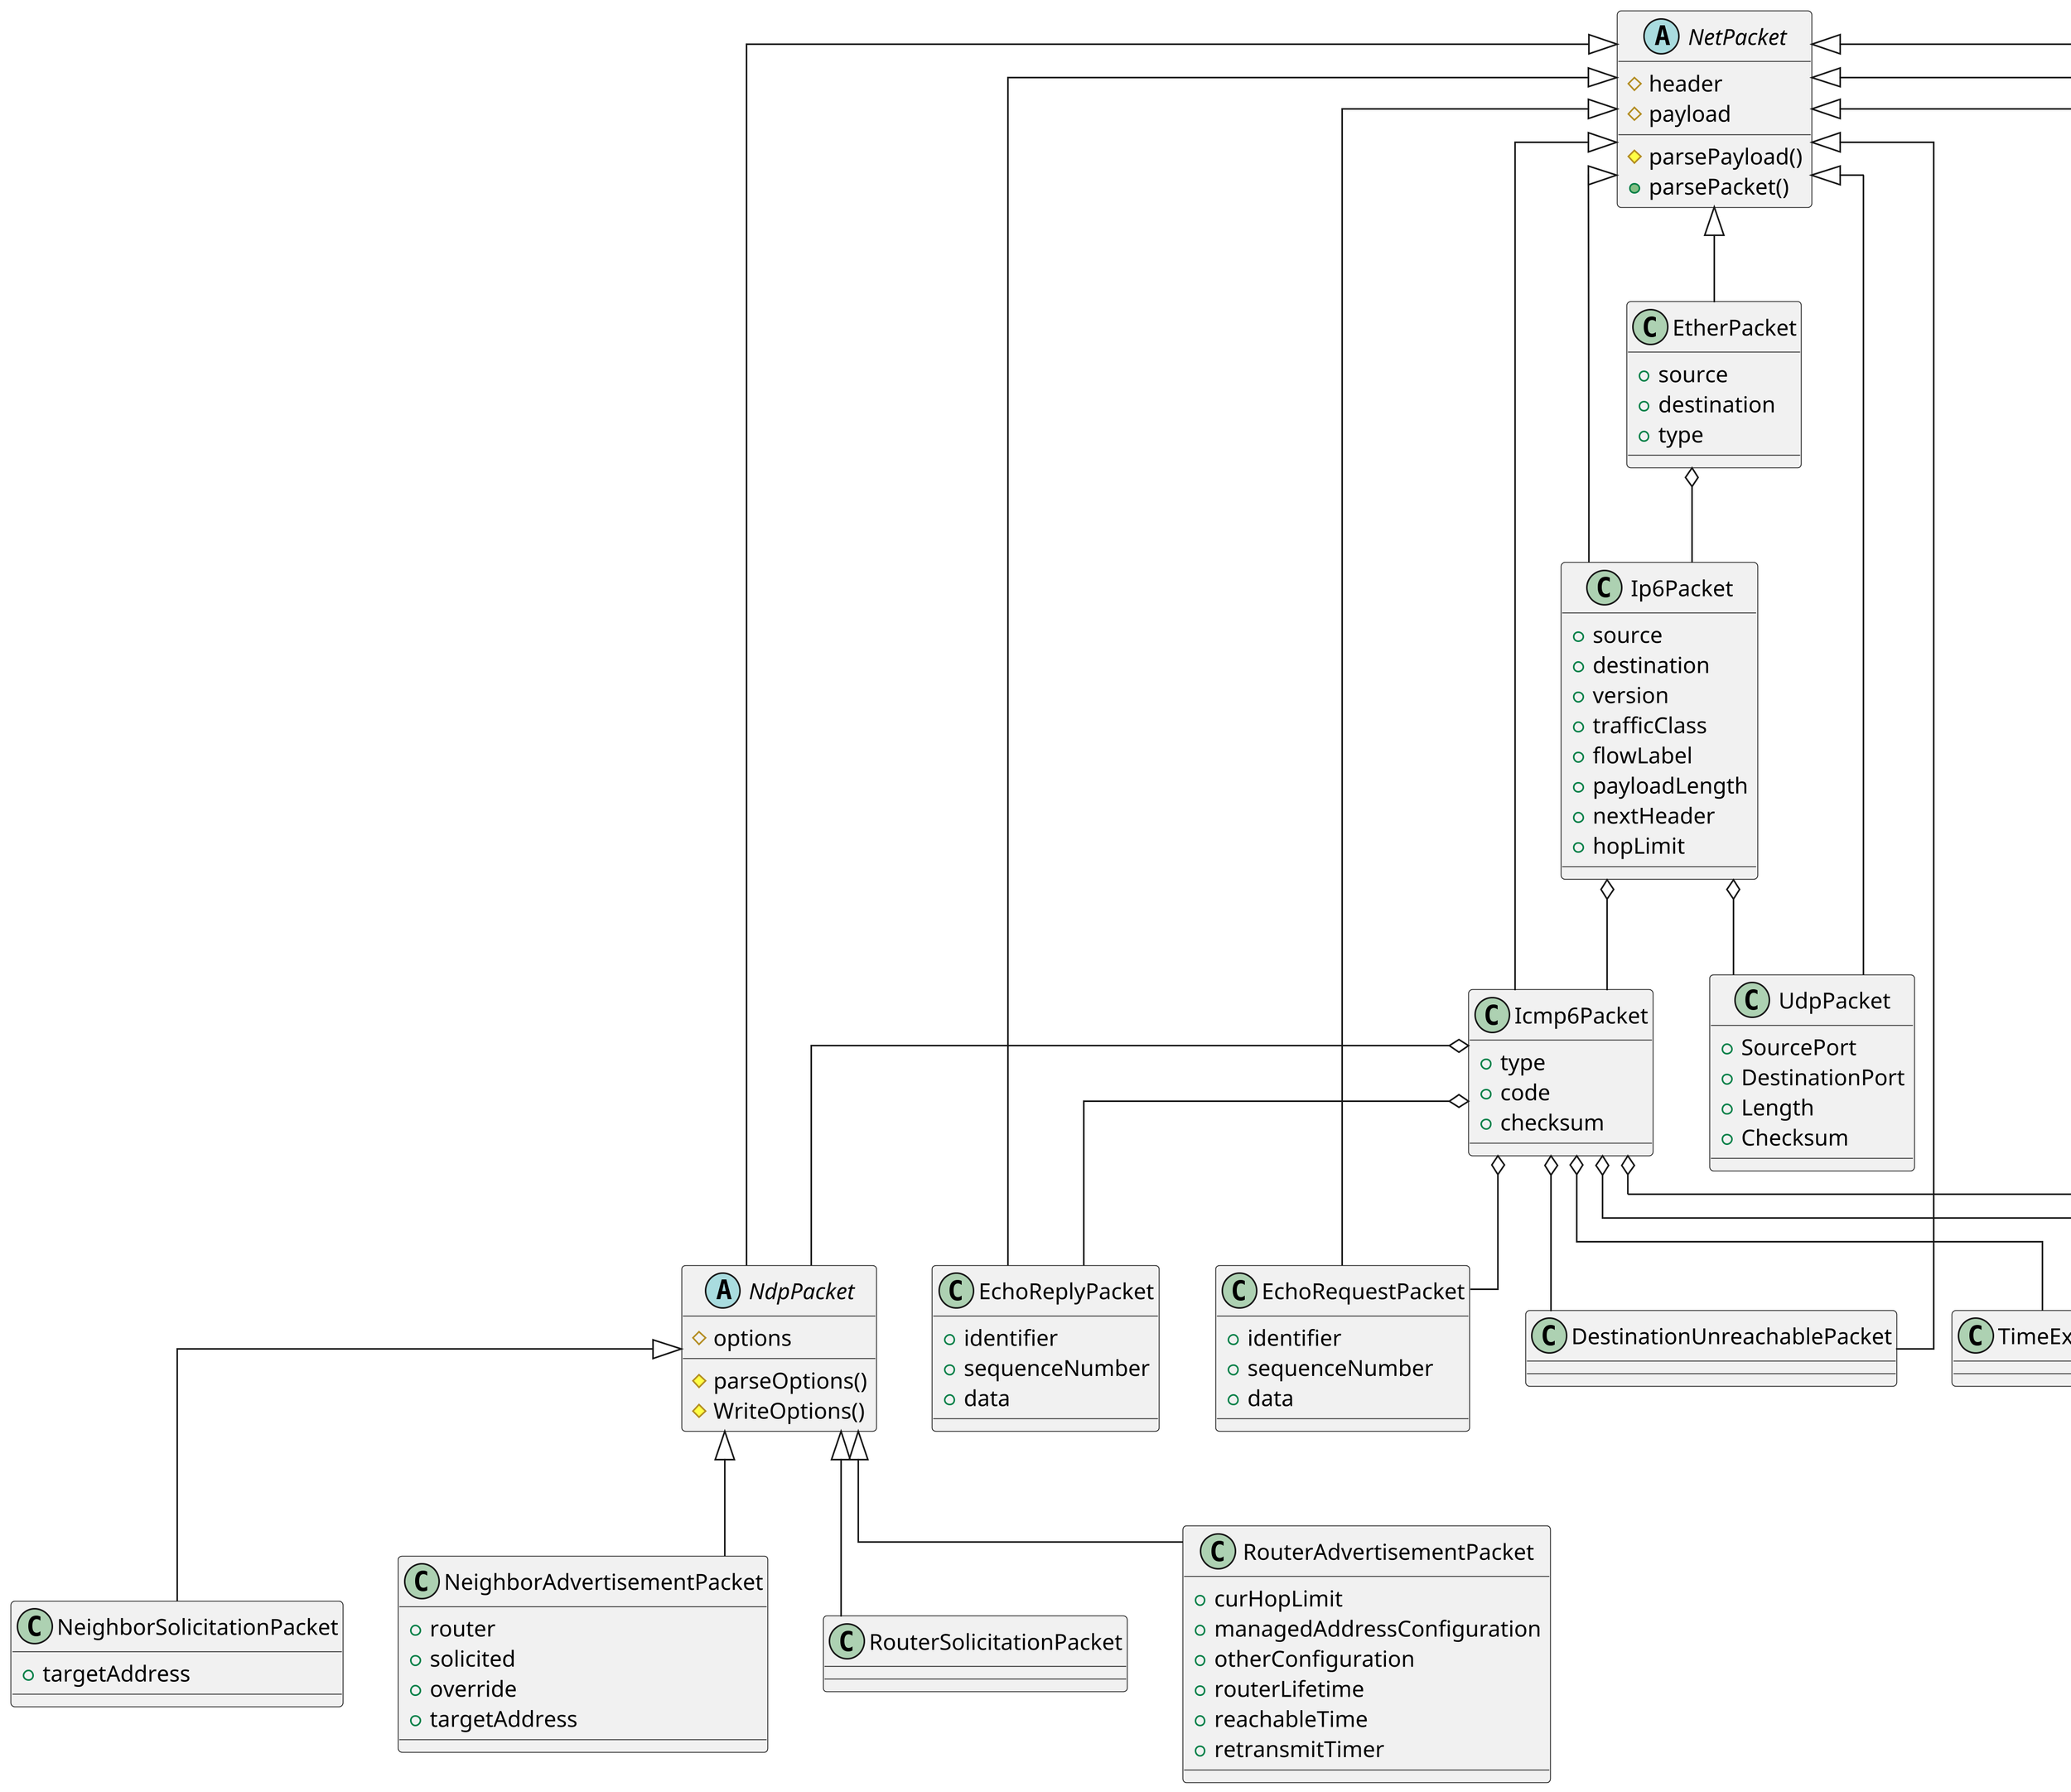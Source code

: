 ﻿@startuml
'https://plantuml.com/class-diagram

'hide empty member
skinparam dpi 300
skinparam linetype ortho
'skinparam linetype polyline
'left to right direction

abstract class NetPacket {
    # header
    # payload
    # parsePayload()
    + parsePacket()
}

class EtherPacket extends NetPacket {
    + source
    + destination
    + type
}
class Ip6Packet extends NetPacket {
    + source
    + destination
    + version
    + trafficClass
    + flowLabel
    + payloadLength
    + nextHeader
    + hopLimit
}
class UdpPacket extends NetPacket {
    + SourcePort
    + DestinationPort
    + Length
    + Checksum
}
class Icmp6Packet extends NetPacket {
    + type
    + code
    + checksum
}
abstract class NdpPacket extends NetPacket {
    # options
    # parseOptions()
    # WriteOptions()
}
class EchoReplyPacket extends NetPacket {
    + identifier
    + sequenceNumber
    + data
}
class EchoRequestPacket extends NetPacket {
    + identifier
    + sequenceNumber
    + data
}
class DestinationUnreachablePacket extends NetPacket
class TimeExceededPacket extends NetPacket
class ParameterProblemPacket extends NetPacket
class PacketTooBigPacket extends NetPacket

EtherPacket o-- Ip6Packet
Ip6Packet o-- Icmp6Packet
Ip6Packet o-- UdpPacket
Icmp6Packet o-- EchoReplyPacket
Icmp6Packet o-- EchoRequestPacket
Icmp6Packet o-- DestinationUnreachablePacket
Icmp6Packet o-- TimeExceededPacket
Icmp6Packet o-- ParameterProblemPacket
Icmp6Packet o-- PacketTooBigPacket
Icmp6Packet o-- NdpPacket

class NeighborSolicitationPacket extends NdpPacket {
    + targetAddress
}

class NeighborAdvertisementPacket extends NdpPacket {
    + router
    + solicited
    + override
    + targetAddress
}

class RouterSolicitationPacket extends NdpPacket

class RouterAdvertisementPacket extends NdpPacket {
    + curHopLimit
    + managedAddressConfiguration
    + otherConfiguration
    + routerLifetime
    + reachableTime
    + retransmitTimer
}


@enduml